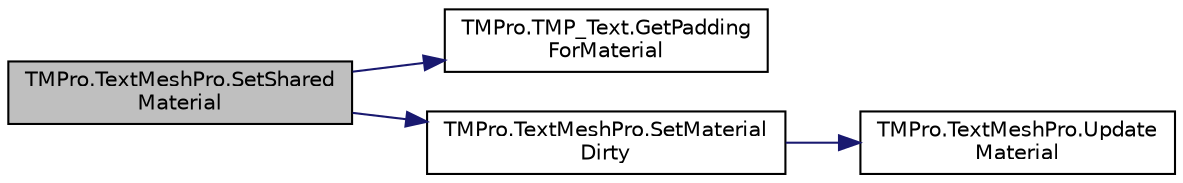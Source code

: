 digraph "TMPro.TextMeshPro.SetSharedMaterial"
{
 // LATEX_PDF_SIZE
  edge [fontname="Helvetica",fontsize="10",labelfontname="Helvetica",labelfontsize="10"];
  node [fontname="Helvetica",fontsize="10",shape=record];
  rankdir="LR";
  Node1 [label="TMPro.TextMeshPro.SetShared\lMaterial",height=0.2,width=0.4,color="black", fillcolor="grey75", style="filled", fontcolor="black",tooltip="Function called internally when a new shared material is assigned via the fontSharedMaterial property..."];
  Node1 -> Node2 [color="midnightblue",fontsize="10",style="solid",fontname="Helvetica"];
  Node2 [label="TMPro.TMP_Text.GetPadding\lForMaterial",height=0.2,width=0.4,color="black", fillcolor="white", style="filled",URL="$class_t_m_pro_1_1_t_m_p___text.html#a7182ea72ca6b396af6cae05cee59243d",tooltip="Get the padding value for the currently assigned material"];
  Node1 -> Node3 [color="midnightblue",fontsize="10",style="solid",fontname="Helvetica"];
  Node3 [label="TMPro.TextMeshPro.SetMaterial\lDirty",height=0.2,width=0.4,color="black", fillcolor="white", style="filled",URL="$class_t_m_pro_1_1_text_mesh_pro.html#af2177065726b878773a7798a3e4aedf7",tooltip="Schedule updating of the material used by the text object."];
  Node3 -> Node4 [color="midnightblue",fontsize="10",style="solid",fontname="Helvetica"];
  Node4 [label="TMPro.TextMeshPro.Update\lMaterial",height=0.2,width=0.4,color="black", fillcolor="white", style="filled",URL="$class_t_m_pro_1_1_text_mesh_pro.html#ae087fd09b3ce4bb5bfea21e7207f3d56",tooltip=" "];
}
